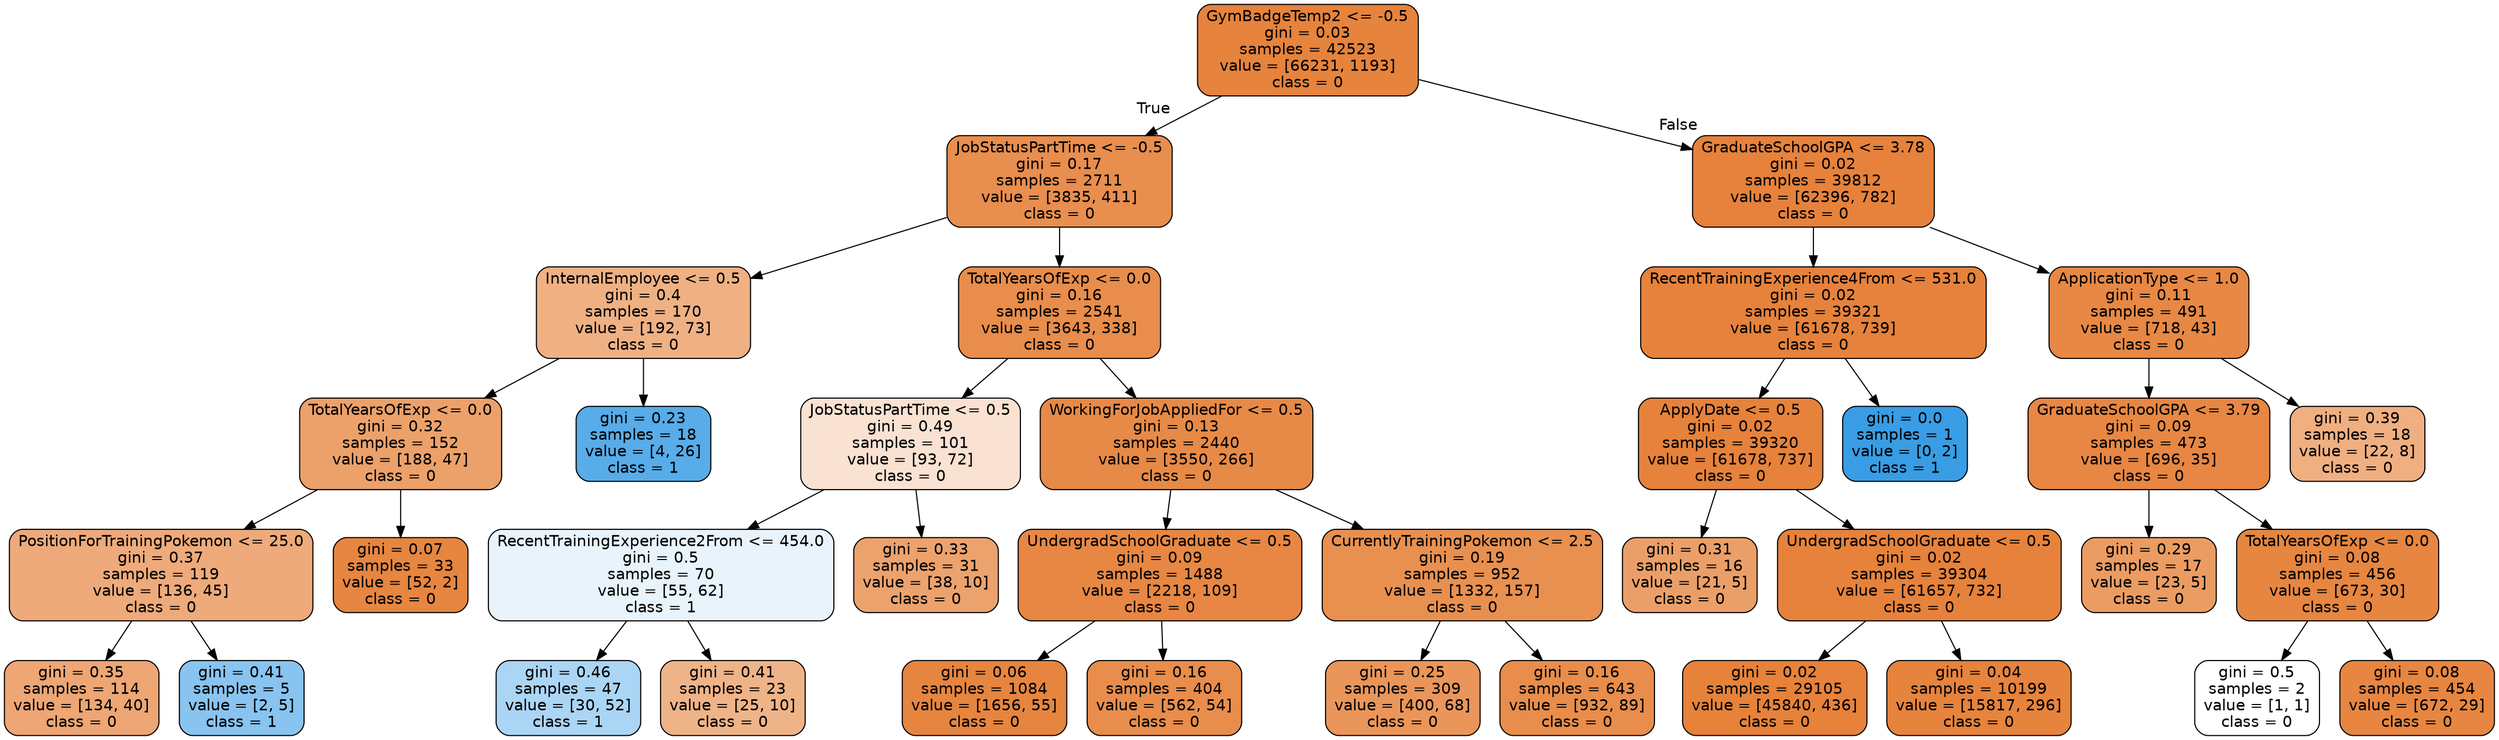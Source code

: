 digraph Tree {
node [shape=box, style="filled, rounded", color="black", fontname=helvetica] ;
edge [fontname=helvetica] ;
0 [label="GymBadgeTemp2 <= -0.5\ngini = 0.03\nsamples = 42523\nvalue = [66231, 1193]\nclass = 0", fillcolor="#e58139fa"] ;
1 [label="JobStatusPartTime <= -0.5\ngini = 0.17\nsamples = 2711\nvalue = [3835, 411]\nclass = 0", fillcolor="#e58139e4"] ;
0 -> 1 [labeldistance=2.5, labelangle=45, headlabel="True"] ;
2 [label="InternalEmployee <= 0.5\ngini = 0.4\nsamples = 170\nvalue = [192, 73]\nclass = 0", fillcolor="#e581399e"] ;
1 -> 2 ;
3 [label="TotalYearsOfExp <= 0.0\ngini = 0.32\nsamples = 152\nvalue = [188, 47]\nclass = 0", fillcolor="#e58139bf"] ;
2 -> 3 ;
4 [label="PositionForTrainingPokemon <= 25.0\ngini = 0.37\nsamples = 119\nvalue = [136, 45]\nclass = 0", fillcolor="#e58139ab"] ;
3 -> 4 ;
5 [label="gini = 0.35\nsamples = 114\nvalue = [134, 40]\nclass = 0", fillcolor="#e58139b3"] ;
4 -> 5 ;
6 [label="gini = 0.41\nsamples = 5\nvalue = [2, 5]\nclass = 1", fillcolor="#399de599"] ;
4 -> 6 ;
7 [label="gini = 0.07\nsamples = 33\nvalue = [52, 2]\nclass = 0", fillcolor="#e58139f5"] ;
3 -> 7 ;
8 [label="gini = 0.23\nsamples = 18\nvalue = [4, 26]\nclass = 1", fillcolor="#399de5d8"] ;
2 -> 8 ;
9 [label="TotalYearsOfExp <= 0.0\ngini = 0.16\nsamples = 2541\nvalue = [3643, 338]\nclass = 0", fillcolor="#e58139e7"] ;
1 -> 9 ;
10 [label="JobStatusPartTime <= 0.5\ngini = 0.49\nsamples = 101\nvalue = [93, 72]\nclass = 0", fillcolor="#e581393a"] ;
9 -> 10 ;
11 [label="RecentTrainingExperience2From <= 454.0\ngini = 0.5\nsamples = 70\nvalue = [55, 62]\nclass = 1", fillcolor="#399de51d"] ;
10 -> 11 ;
12 [label="gini = 0.46\nsamples = 47\nvalue = [30, 52]\nclass = 1", fillcolor="#399de56c"] ;
11 -> 12 ;
13 [label="gini = 0.41\nsamples = 23\nvalue = [25, 10]\nclass = 0", fillcolor="#e5813999"] ;
11 -> 13 ;
14 [label="gini = 0.33\nsamples = 31\nvalue = [38, 10]\nclass = 0", fillcolor="#e58139bc"] ;
10 -> 14 ;
15 [label="WorkingForJobAppliedFor <= 0.5\ngini = 0.13\nsamples = 2440\nvalue = [3550, 266]\nclass = 0", fillcolor="#e58139ec"] ;
9 -> 15 ;
16 [label="UndergradSchoolGraduate <= 0.5\ngini = 0.09\nsamples = 1488\nvalue = [2218, 109]\nclass = 0", fillcolor="#e58139f2"] ;
15 -> 16 ;
17 [label="gini = 0.06\nsamples = 1084\nvalue = [1656, 55]\nclass = 0", fillcolor="#e58139f7"] ;
16 -> 17 ;
18 [label="gini = 0.16\nsamples = 404\nvalue = [562, 54]\nclass = 0", fillcolor="#e58139e6"] ;
16 -> 18 ;
19 [label="CurrentlyTrainingPokemon <= 2.5\ngini = 0.19\nsamples = 952\nvalue = [1332, 157]\nclass = 0", fillcolor="#e58139e1"] ;
15 -> 19 ;
20 [label="gini = 0.25\nsamples = 309\nvalue = [400, 68]\nclass = 0", fillcolor="#e58139d4"] ;
19 -> 20 ;
21 [label="gini = 0.16\nsamples = 643\nvalue = [932, 89]\nclass = 0", fillcolor="#e58139e7"] ;
19 -> 21 ;
22 [label="GraduateSchoolGPA <= 3.78\ngini = 0.02\nsamples = 39812\nvalue = [62396, 782]\nclass = 0", fillcolor="#e58139fc"] ;
0 -> 22 [labeldistance=2.5, labelangle=-45, headlabel="False"] ;
23 [label="RecentTrainingExperience4From <= 531.0\ngini = 0.02\nsamples = 39321\nvalue = [61678, 739]\nclass = 0", fillcolor="#e58139fc"] ;
22 -> 23 ;
24 [label="ApplyDate <= 0.5\ngini = 0.02\nsamples = 39320\nvalue = [61678, 737]\nclass = 0", fillcolor="#e58139fc"] ;
23 -> 24 ;
25 [label="gini = 0.31\nsamples = 16\nvalue = [21, 5]\nclass = 0", fillcolor="#e58139c2"] ;
24 -> 25 ;
26 [label="UndergradSchoolGraduate <= 0.5\ngini = 0.02\nsamples = 39304\nvalue = [61657, 732]\nclass = 0", fillcolor="#e58139fc"] ;
24 -> 26 ;
27 [label="gini = 0.02\nsamples = 29105\nvalue = [45840, 436]\nclass = 0", fillcolor="#e58139fd"] ;
26 -> 27 ;
28 [label="gini = 0.04\nsamples = 10199\nvalue = [15817, 296]\nclass = 0", fillcolor="#e58139fa"] ;
26 -> 28 ;
29 [label="gini = 0.0\nsamples = 1\nvalue = [0, 2]\nclass = 1", fillcolor="#399de5ff"] ;
23 -> 29 ;
30 [label="ApplicationType <= 1.0\ngini = 0.11\nsamples = 491\nvalue = [718, 43]\nclass = 0", fillcolor="#e58139f0"] ;
22 -> 30 ;
31 [label="GraduateSchoolGPA <= 3.79\ngini = 0.09\nsamples = 473\nvalue = [696, 35]\nclass = 0", fillcolor="#e58139f2"] ;
30 -> 31 ;
32 [label="gini = 0.29\nsamples = 17\nvalue = [23, 5]\nclass = 0", fillcolor="#e58139c8"] ;
31 -> 32 ;
33 [label="TotalYearsOfExp <= 0.0\ngini = 0.08\nsamples = 456\nvalue = [673, 30]\nclass = 0", fillcolor="#e58139f4"] ;
31 -> 33 ;
34 [label="gini = 0.5\nsamples = 2\nvalue = [1, 1]\nclass = 0", fillcolor="#e5813900"] ;
33 -> 34 ;
35 [label="gini = 0.08\nsamples = 454\nvalue = [672, 29]\nclass = 0", fillcolor="#e58139f4"] ;
33 -> 35 ;
36 [label="gini = 0.39\nsamples = 18\nvalue = [22, 8]\nclass = 0", fillcolor="#e58139a2"] ;
30 -> 36 ;
}